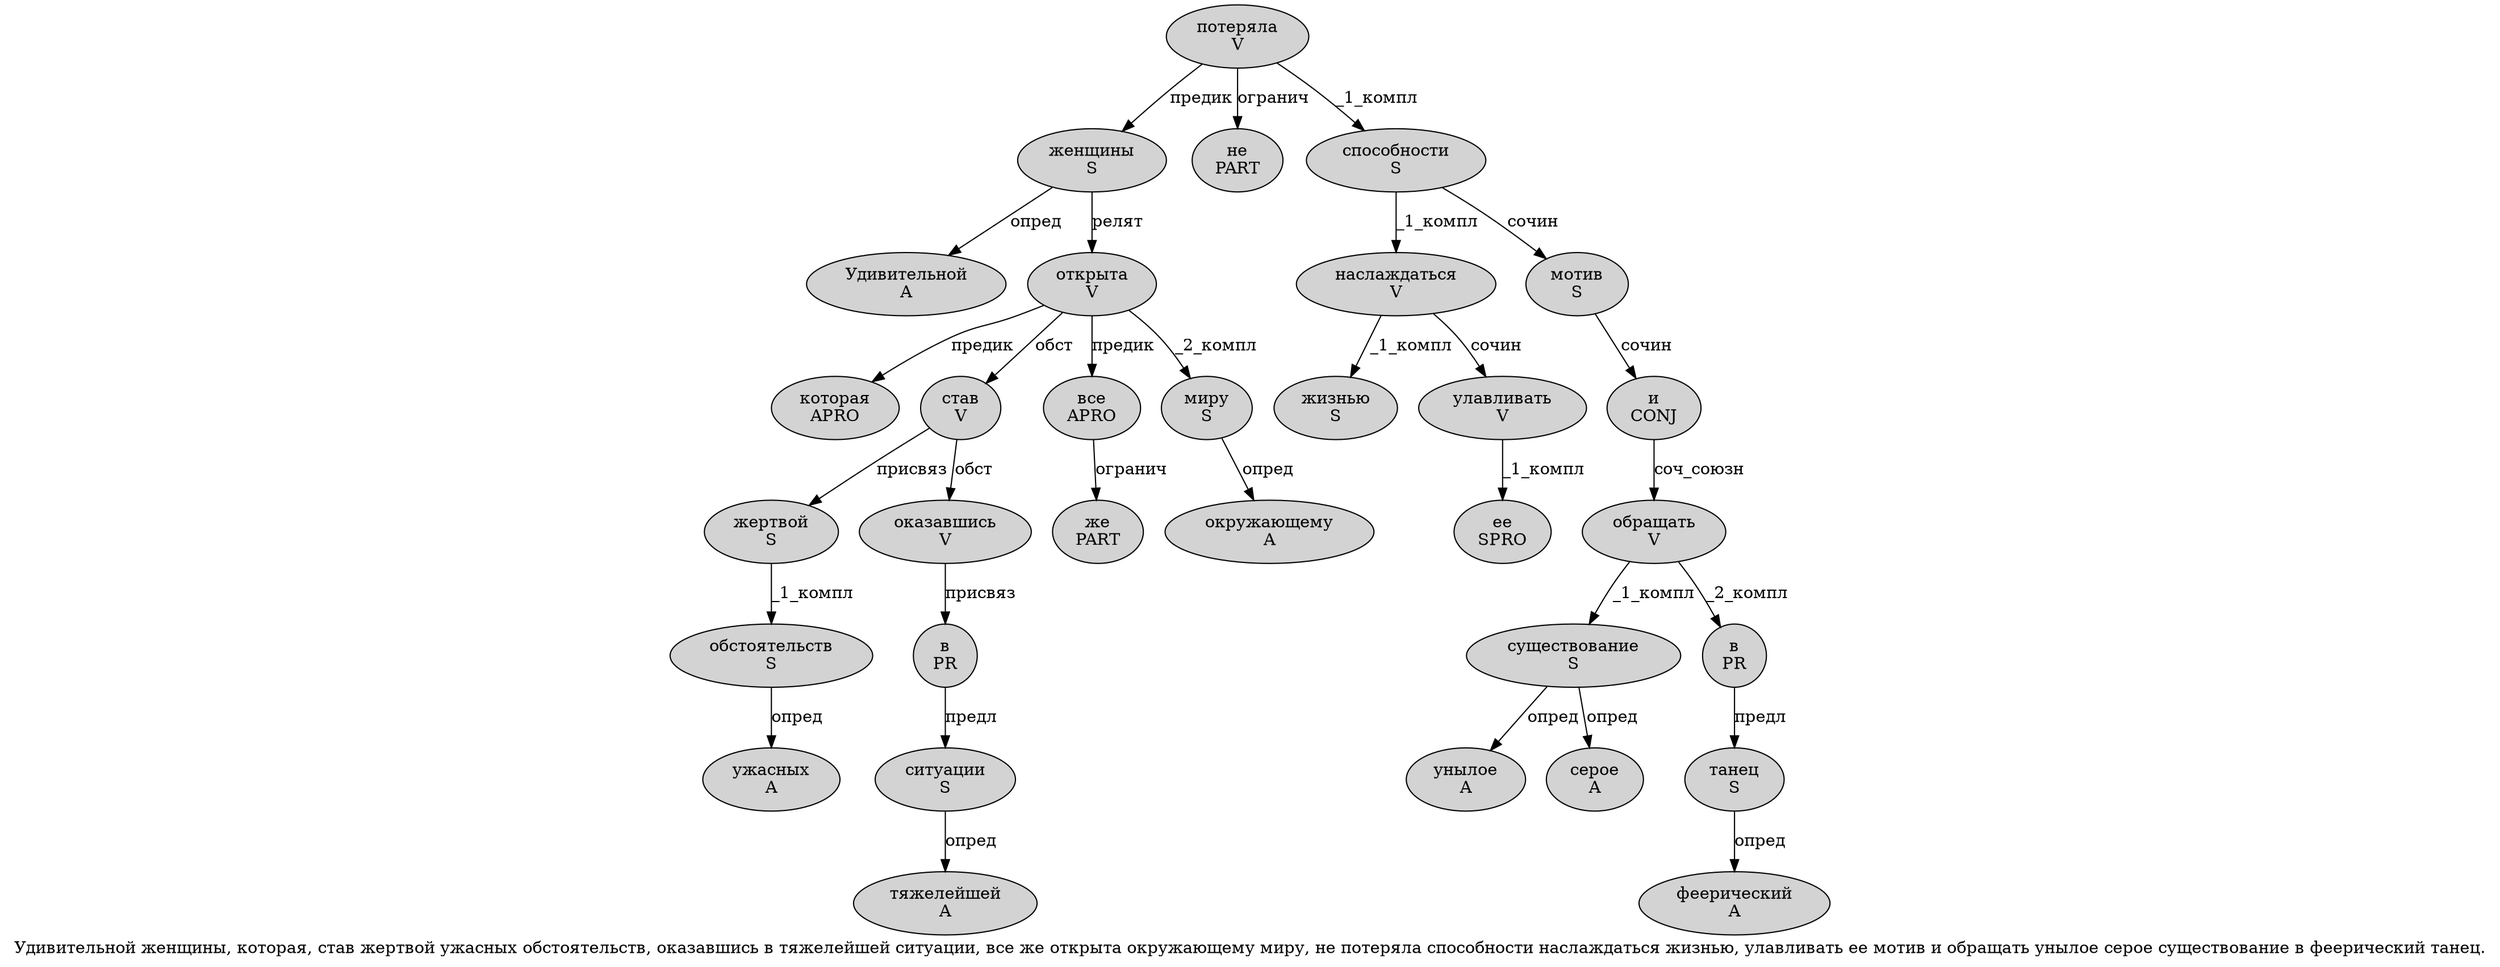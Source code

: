 digraph SENTENCE_1159 {
	graph [label="Удивительной женщины, которая, став жертвой ужасных обстоятельств, оказавшись в тяжелейшей ситуации, все же открыта окружающему миру, не потеряла способности наслаждаться жизнью, улавливать ее мотив и обращать унылое серое существование в феерический танец."]
	node [style=filled]
		0 [label="Удивительной
A" color="" fillcolor=lightgray penwidth=1 shape=ellipse]
		1 [label="женщины
S" color="" fillcolor=lightgray penwidth=1 shape=ellipse]
		3 [label="которая
APRO" color="" fillcolor=lightgray penwidth=1 shape=ellipse]
		5 [label="став
V" color="" fillcolor=lightgray penwidth=1 shape=ellipse]
		6 [label="жертвой
S" color="" fillcolor=lightgray penwidth=1 shape=ellipse]
		7 [label="ужасных
A" color="" fillcolor=lightgray penwidth=1 shape=ellipse]
		8 [label="обстоятельств
S" color="" fillcolor=lightgray penwidth=1 shape=ellipse]
		10 [label="оказавшись
V" color="" fillcolor=lightgray penwidth=1 shape=ellipse]
		11 [label="в
PR" color="" fillcolor=lightgray penwidth=1 shape=ellipse]
		12 [label="тяжелейшей
A" color="" fillcolor=lightgray penwidth=1 shape=ellipse]
		13 [label="ситуации
S" color="" fillcolor=lightgray penwidth=1 shape=ellipse]
		15 [label="все
APRO" color="" fillcolor=lightgray penwidth=1 shape=ellipse]
		16 [label="же
PART" color="" fillcolor=lightgray penwidth=1 shape=ellipse]
		17 [label="открыта
V" color="" fillcolor=lightgray penwidth=1 shape=ellipse]
		18 [label="окружающему
A" color="" fillcolor=lightgray penwidth=1 shape=ellipse]
		19 [label="миру
S" color="" fillcolor=lightgray penwidth=1 shape=ellipse]
		21 [label="не
PART" color="" fillcolor=lightgray penwidth=1 shape=ellipse]
		22 [label="потеряла
V" color="" fillcolor=lightgray penwidth=1 shape=ellipse]
		23 [label="способности
S" color="" fillcolor=lightgray penwidth=1 shape=ellipse]
		24 [label="наслаждаться
V" color="" fillcolor=lightgray penwidth=1 shape=ellipse]
		25 [label="жизнью
S" color="" fillcolor=lightgray penwidth=1 shape=ellipse]
		27 [label="улавливать
V" color="" fillcolor=lightgray penwidth=1 shape=ellipse]
		28 [label="ее
SPRO" color="" fillcolor=lightgray penwidth=1 shape=ellipse]
		29 [label="мотив
S" color="" fillcolor=lightgray penwidth=1 shape=ellipse]
		30 [label="и
CONJ" color="" fillcolor=lightgray penwidth=1 shape=ellipse]
		31 [label="обращать
V" color="" fillcolor=lightgray penwidth=1 shape=ellipse]
		32 [label="унылое
A" color="" fillcolor=lightgray penwidth=1 shape=ellipse]
		33 [label="серое
A" color="" fillcolor=lightgray penwidth=1 shape=ellipse]
		34 [label="существование
S" color="" fillcolor=lightgray penwidth=1 shape=ellipse]
		35 [label="в
PR" color="" fillcolor=lightgray penwidth=1 shape=ellipse]
		36 [label="феерический
A" color="" fillcolor=lightgray penwidth=1 shape=ellipse]
		37 [label="танец
S" color="" fillcolor=lightgray penwidth=1 shape=ellipse]
			34 -> 32 [label="опред"]
			34 -> 33 [label="опред"]
			35 -> 37 [label="предл"]
			5 -> 6 [label="присвяз"]
			5 -> 10 [label="обст"]
			31 -> 34 [label="_1_компл"]
			31 -> 35 [label="_2_компл"]
			22 -> 1 [label="предик"]
			22 -> 21 [label="огранич"]
			22 -> 23 [label="_1_компл"]
			19 -> 18 [label="опред"]
			13 -> 12 [label="опред"]
			11 -> 13 [label="предл"]
			30 -> 31 [label="соч_союзн"]
			17 -> 3 [label="предик"]
			17 -> 5 [label="обст"]
			17 -> 15 [label="предик"]
			17 -> 19 [label="_2_компл"]
			15 -> 16 [label="огранич"]
			1 -> 0 [label="опред"]
			1 -> 17 [label="релят"]
			27 -> 28 [label="_1_компл"]
			29 -> 30 [label="сочин"]
			8 -> 7 [label="опред"]
			23 -> 24 [label="_1_компл"]
			23 -> 29 [label="сочин"]
			24 -> 25 [label="_1_компл"]
			24 -> 27 [label="сочин"]
			6 -> 8 [label="_1_компл"]
			37 -> 36 [label="опред"]
			10 -> 11 [label="присвяз"]
}